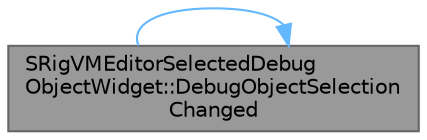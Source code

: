 digraph "SRigVMEditorSelectedDebugObjectWidget::DebugObjectSelectionChanged"
{
 // INTERACTIVE_SVG=YES
 // LATEX_PDF_SIZE
  bgcolor="transparent";
  edge [fontname=Helvetica,fontsize=10,labelfontname=Helvetica,labelfontsize=10];
  node [fontname=Helvetica,fontsize=10,shape=box,height=0.2,width=0.4];
  rankdir="LR";
  Node1 [id="Node000001",label="SRigVMEditorSelectedDebug\lObjectWidget::DebugObjectSelection\lChanged",height=0.2,width=0.4,color="gray40", fillcolor="grey60", style="filled", fontcolor="black",tooltip="Handles the selection changed event for the debug actor combo box."];
  Node1 -> Node1 [id="edge1_Node000001_Node000001",color="steelblue1",style="solid",tooltip=" "];
}
